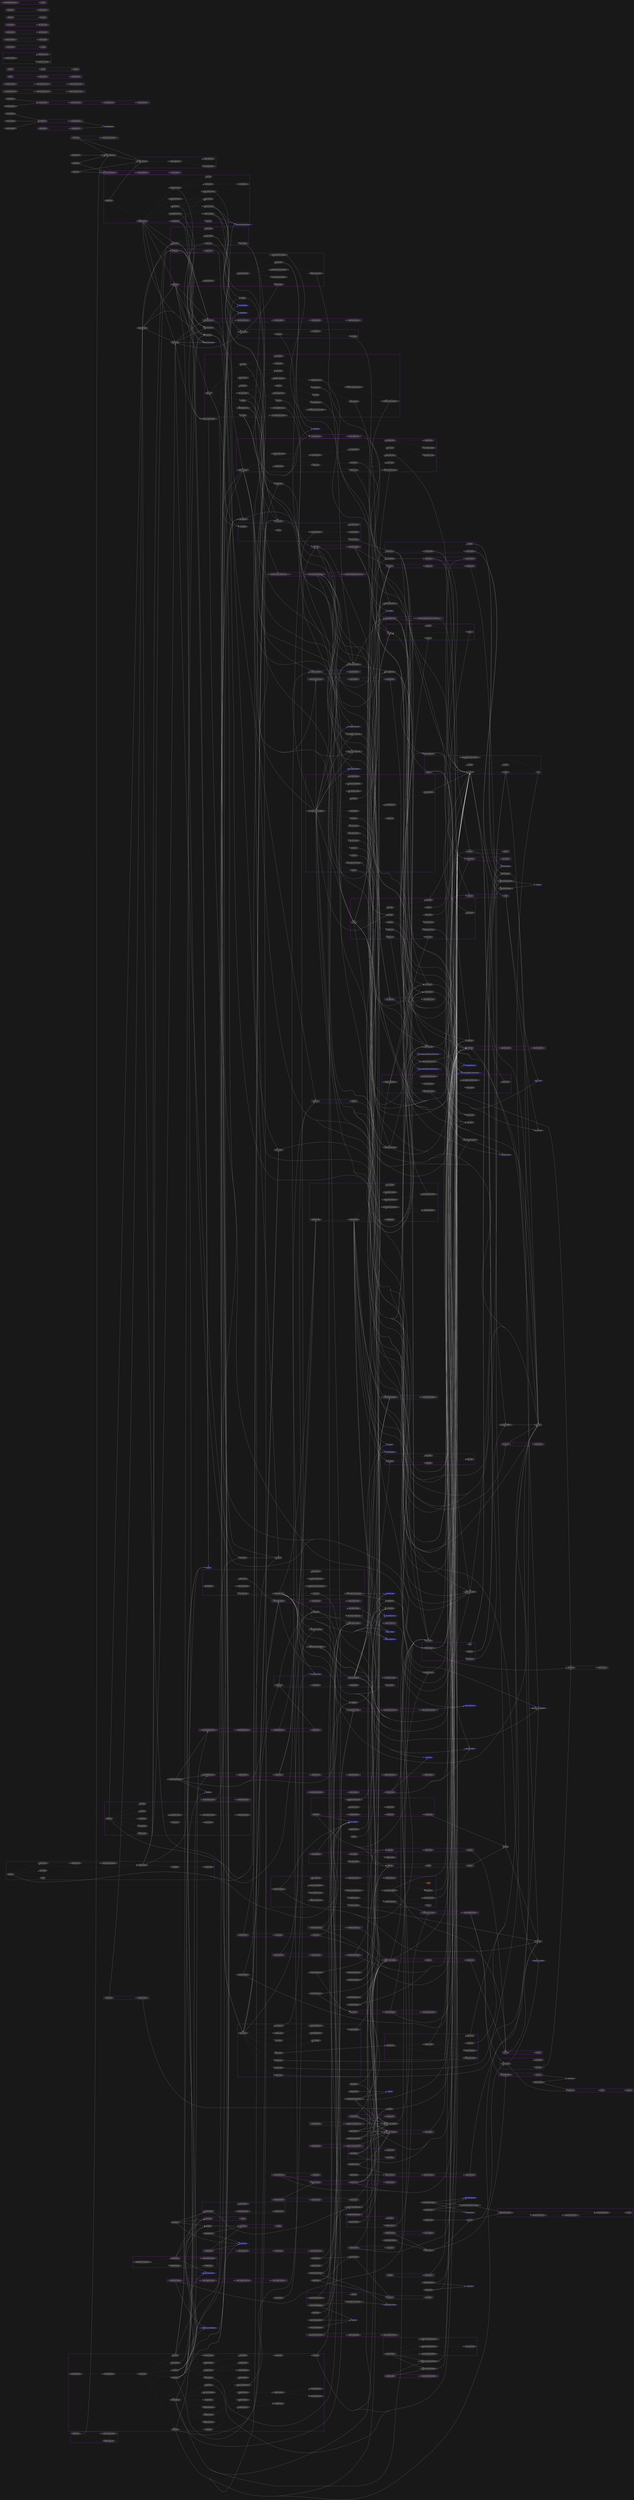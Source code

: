digraph Grammar {

rankdir=LR
concentrate=true
pencolor=darkorchid4
penwidth=3
ranksep=3
nodesep=1
compound=true

bgcolor="#181818"

node [
  fontcolor = "#e6e6e6"
  style = filled
  color = "#e6e6e6"
  fillcolor = "#333333"
]

edge [
  color = "#e6e6e6"
  fontcolor = "#e6e6e6"
]

opt_utility_option_list -> utility_option_list
CallStmt -> func_application
CreateRoleStmt -> OptRoleList
AlterOptRoleList -> AlterOptRoleElem
CreateOptRoleElem -> AlterOptRoleElem
CreateUserStmt -> OptRoleList
AlterRoleSetStmt -> SetResetClause
CreateGroupStmt -> OptRoleList
AlterGroupStmt -> add_drop
VariableSetStmt -> set_rest
set_rest -> transaction_mode_list
set_rest -> set_rest_more
set_rest_more -> generic_set
set_rest_more -> document_or_content
zone_value -> opt_interval
reset_rest -> generic_reset
SetResetClause -> set_rest
SetResetClause -> VariableResetStmt
FunctionSetResetClause -> set_rest_more
FunctionSetResetClause -> VariableResetStmt
CheckPointStmt -> opt_utility_option_list
partition_cmd -> PartitionBoundSpec
alter_table_cmd -> columnDef
alter_table_cmd -> alter_column_default
alter_table_cmd -> a_expr
alter_table_cmd -> set_statistics_value
alter_table_cmd -> reloptions
alter_table_cmd -> column_storage
alter_table_cmd -> column_compression
alter_table_cmd -> generated_when
alter_table_cmd -> OptParenthesizedSeqOptList
alter_table_cmd -> opt_set_data
alter_table_cmd -> Typename
alter_table_cmd -> opt_collate_clause
alter_table_cmd -> alter_generic_options
alter_table_cmd -> TableConstraint
alter_table_cmd -> ConstraintAttributeSpec
alter_column_default -> a_expr
alter_using -> a_expr
opt_reloptions -> reloptions
reloption_elem -> def_arg
alter_identity_column_option -> SeqOptElem
alter_identity_column_option -> generated_when
PartitionBoundSpec -> expr_list
alter_type_cmd -> TableFuncElement
alter_type_cmd -> opt_set_data
alter_type_cmd -> Typename
alter_type_cmd -> opt_collate_clause
CopyStmt -> where_clause
CopyStmt -> PreparableStmt
CreateStmt -> OptTemp
CreateStmt -> OptTableElementList
CreateStmt -> OptInherit
CreateStmt -> table_access_method_clause
CreateStmt -> OptWith
CreateStmt -> OnCommitOption
CreateStmt -> OptTableSpace
CreateStmt -> OptTypedTableElementList
CreateStmt -> PartitionBoundSpec
TableElement -> columnDef
TableElement -> TableConstraint
TypedTableElement -> TableConstraint
columnDef -> Typename
columnDef -> create_generic_options
columnDef -> ColQualList
columnOptions -> ColQualList
opt_column_compression -> column_compression
opt_column_storage -> column_storage
ColConstraintElem -> opt_unique_null_treatment
ColConstraintElem -> opt_definition
ColConstraintElem -> OptConsTableSpace
ColConstraintElem -> a_expr
ColConstraintElem -> b_expr
ColConstraintElem -> generated_when
ColConstraintElem -> OptParenthesizedSeqOptList
ColConstraintElem -> key_match
ColConstraintElem -> key_actions
ConstraintElem -> a_expr
ConstraintElem -> ConstraintAttributeSpec
ConstraintElem -> opt_unique_null_treatment
ConstraintElem -> opt_definition
ConstraintElem -> OptConsTableSpace
ConstraintElem -> access_method_clause
ConstraintElem -> OptWhereClause
ConstraintElem -> key_match
ConstraintElem -> key_actions
DomainConstraintElem -> a_expr
DomainConstraintElem -> ConstraintAttributeSpec
ExclusionConstraintElem -> index_elem
OptWhereClause -> a_expr
part_elem -> opt_collate
part_elem -> func_expr_windowless
part_elem -> a_expr
OptWith -> reloptions
CreateStatsStmt -> from_list
stats_param -> func_expr_windowless
stats_param -> a_expr
AlterStatsStmt -> set_statistics_value
CreateAsStmt -> OptTemp
CreateAsStmt -> SelectStmt
create_as_target -> table_access_method_clause
create_as_target -> OptWith
create_as_target -> OnCommitOption
create_as_target -> OptTableSpace
CreateMatViewStmt -> SelectStmt
create_mv_target -> table_access_method_clause
create_mv_target -> opt_reloptions
create_mv_target -> OptTableSpace
CreateSeqStmt -> OptTemp
AlterSeqStmt -> SeqOptList
OptSeqOptList -> SeqOptList
OptParenthesizedSeqOptList -> SeqOptList
SeqOptList -> SeqOptElem
SeqOptElem -> SimpleTypename
CreatePLangStmt -> opt_or_replace
CreateTableSpaceStmt -> opt_reloptions
AlterExtensionContentsStmt -> add_drop
AlterExtensionContentsStmt -> aggregate_with_argtypes
AlterExtensionContentsStmt -> Typename
AlterExtensionContentsStmt -> function_with_argtypes
AlterExtensionContentsStmt -> operator_with_argtypes
CreateFdwStmt -> opt_fdw_options
CreateFdwStmt -> create_generic_options
opt_fdw_options -> fdw_options
AlterFdwStmt -> opt_fdw_options
AlterFdwStmt -> alter_generic_options
AlterFdwStmt -> fdw_options
generic_option_list -> generic_option_elem
alter_generic_option_elem -> generic_option_elem
CreateForeignServerStmt -> create_generic_options
opt_foreign_server_version -> foreign_server_version
AlterForeignServerStmt -> foreign_server_version
AlterForeignServerStmt -> alter_generic_options
CreateForeignTableStmt -> OptTableElementList
CreateForeignTableStmt -> OptInherit
CreateForeignTableStmt -> create_generic_options
CreateForeignTableStmt -> OptTypedTableElementList
CreateForeignTableStmt -> PartitionBoundSpec
ImportForeignSchemaStmt -> create_generic_options
CreateUserMappingStmt -> auth_ident
CreateUserMappingStmt -> create_generic_options
DropUserMappingStmt -> auth_ident
AlterUserMappingStmt -> auth_ident
AlterUserMappingStmt -> alter_generic_options
CreatePolicyStmt -> RowSecurityOptionalExpr
CreatePolicyStmt -> RowSecurityOptionalWithCheck
AlterPolicyStmt -> RowSecurityOptionalExpr
AlterPolicyStmt -> RowSecurityOptionalWithCheck
RowSecurityOptionalExpr -> a_expr
RowSecurityOptionalWithCheck -> a_expr
CreateTrigStmt -> opt_or_replace
CreateTrigStmt -> FUNCTION_or_PROCEDURE
CreateTrigStmt -> func_name
CreateTrigStmt -> ConstraintAttributeSpec
TriggerWhen -> a_expr
CreateEventTrigStmt -> FUNCTION_or_PROCEDURE
CreateEventTrigStmt -> func_name
CreateAssertionStmt -> a_expr
CreateAssertionStmt -> ConstraintAttributeSpec
DefineStmt -> opt_or_replace
DefineStmt -> func_name
DefineStmt -> aggr_args
DefineStmt -> definition
def_elem -> def_arg
def_arg -> func_type
old_aggr_elem -> def_arg
CreateOpClassStmt -> Typename
CreateOpClassStmt -> opclass_item_list
opclass_item -> operator_with_argtypes
opclass_item -> function_with_argtypes
opclass_item -> type_list
opclass_item -> Typename
AlterOpFamilyStmt -> opclass_item_list
opclass_drop -> type_list
type_name_list -> Typename
CommentStmt -> Typename
CommentStmt -> aggregate_with_argtypes
CommentStmt -> function_with_argtypes
CommentStmt -> operator_with_argtypes
SecLabelStmt -> Typename
SecLabelStmt -> aggregate_with_argtypes
SecLabelStmt -> function_with_argtypes
GrantStmt -> privileges
GrantStmt -> privilege_target
GrantStmt -> grantee_list
GrantStmt -> opt_grant_grant_option
GrantStmt -> opt_granted_by
RevokeStmt -> privileges
RevokeStmt -> privilege_target
RevokeStmt -> grantee_list
RevokeStmt -> opt_granted_by
privileges -> privilege_list
privilege_target -> function_with_argtypes_list
GrantRoleStmt -> privilege_list
GrantRoleStmt -> opt_granted_by
RevokeRoleStmt -> privilege_list
RevokeRoleStmt -> opt_granted_by
DefACLAction -> privileges
DefACLAction -> grantee_list
DefACLAction -> opt_grant_grant_option
IndexStmt -> access_method_clause
IndexStmt -> index_params
IndexStmt -> opt_unique_null_treatment
IndexStmt -> opt_reloptions
IndexStmt -> OptTableSpace
IndexStmt -> where_clause
index_params -> index_elem
index_elem_options -> opt_collate
index_elem_options -> opt_asc_desc
index_elem_options -> opt_nulls_order
index_elem_options -> reloptions
index_elem -> func_expr_windowless
index_elem -> a_expr
index_including_params -> index_elem
CreateFunctionStmt -> opt_or_replace
CreateFunctionStmt -> func_name
CreateFunctionStmt -> func_type
func_args_list -> func_arg
function_with_argtypes_list -> function_with_argtypes
function_with_argtypes -> func_name
function_with_argtypes -> indirection
func_arg -> func_type
func_type -> Typename
func_arg_with_default -> func_arg
func_arg_with_default -> a_expr
aggr_arg -> func_arg
aggregate_with_argtypes -> func_name
aggregate_with_argtypes -> aggr_args
aggregate_with_argtypes_list -> aggregate_with_argtypes
createfunc_opt_item -> common_func_opt_item
ReturnStmt -> a_expr
transform_type_list -> Typename
opt_definition -> definition
table_func_column -> func_type
AlterFunctionStmt -> function_with_argtypes
alterfunc_opt_list -> common_func_opt_item
RemoveFuncStmt -> function_with_argtypes_list
oper_argtypes -> Typename
operator_with_argtypes_list -> operator_with_argtypes
CreateCastStmt -> Typename
CreateCastStmt -> function_with_argtypes
DropCastStmt -> opt_if_exists
DropCastStmt -> Typename
CreateTransformStmt -> opt_or_replace
CreateTransformStmt -> Typename
transform_element_list -> function_with_argtypes
DropTransformStmt -> opt_if_exists
DropTransformStmt -> Typename
ReindexStmt -> opt_utility_option_list
AlterTblSpcStmt -> reloptions
RenameStmt -> aggregate_with_argtypes
RenameStmt -> function_with_argtypes
AlterObjectDependsStmt -> function_with_argtypes
AlterObjectSchemaStmt -> aggregate_with_argtypes
AlterObjectSchemaStmt -> function_with_argtypes
AlterObjectSchemaStmt -> operator_with_argtypes
AlterOperatorStmt -> operator_with_argtypes
AlterOperatorStmt -> operator_def_list
operator_def_arg -> func_type
AlterTypeStmt -> operator_def_list
AlterOwnerStmt -> aggregate_with_argtypes
AlterOwnerStmt -> function_with_argtypes
AlterOwnerStmt -> operator_with_argtypes
CreatePublicationStmt -> opt_definition
CreatePublicationStmt -> pub_obj_list
PublicationObjSpec -> OptWhereClause
PublicationObjSpec -> indirection
AlterPublicationStmt -> definition
AlterPublicationStmt -> pub_obj_list
CreateSubscriptionStmt -> opt_definition
AlterSubscriptionStmt -> definition
AlterSubscriptionStmt -> opt_definition
RuleStmt -> opt_or_replace
RuleStmt -> where_clause
RuleActionStmt -> SelectStmt
RuleActionStmt -> InsertStmt
RuleActionStmt -> UpdateStmt
RuleActionStmt -> DeleteStmt
TransactionStmt -> opt_transaction
TransactionStmt -> opt_transaction_chain
TransactionStmt -> transaction_mode_list_or_empty
TransactionStmtLegacy -> opt_transaction
TransactionStmtLegacy -> transaction_mode_list_or_empty
TransactionStmtLegacy -> opt_transaction_chain
transaction_mode_list_or_empty -> transaction_mode_list
ViewStmt -> OptTemp
ViewStmt -> opt_reloptions
ViewStmt -> SelectStmt
CreatedbStmt -> createdb_opt_list
AlterDatabaseStmt -> createdb_opt_list
AlterDatabaseSetStmt -> SetResetClause
AlterSystemStmt -> generic_set
AlterSystemStmt -> generic_reset
CreateDomainStmt -> Typename
CreateDomainStmt -> ColQualList
AlterDomainStmt -> alter_column_default
AlterTSDictionaryStmt -> definition
ClusterStmt -> utility_option_list
ClusterStmt -> opt_utility_option_list
VacuumStmt -> opt_vacuum_relation_list
VacuumStmt -> utility_option_list
AnalyzeStmt -> opt_utility_option_list
AnalyzeStmt -> opt_vacuum_relation_list
ExplainStmt -> utility_option_list
ExplainableStmt -> SelectStmt
ExplainableStmt -> InsertStmt
ExplainableStmt -> UpdateStmt
ExplainableStmt -> DeleteStmt
ExplainableStmt -> MergeStmt
PrepareStmt -> PreparableStmt
prep_type_clause -> type_list
PreparableStmt -> SelectStmt
PreparableStmt -> InsertStmt
PreparableStmt -> UpdateStmt
PreparableStmt -> DeleteStmt
PreparableStmt -> MergeStmt
ExecuteStmt -> OptTemp
execute_param_clause -> expr_list
InsertStmt -> opt_with_clause
InsertStmt -> returning_clause
insert_rest -> SelectStmt
insert_rest -> override_kind
insert_rest -> insert_column_list
insert_column_item -> opt_indirection
opt_on_conflict -> set_clause_list
opt_on_conflict -> where_clause
opt_conf_expr -> index_params
opt_conf_expr -> where_clause
returning_clause -> target_list
DeleteStmt -> opt_with_clause
DeleteStmt -> relation_expr_opt_alias
DeleteStmt -> where_or_current_clause
DeleteStmt -> returning_clause
using_clause -> from_list
UpdateStmt -> opt_with_clause
UpdateStmt -> relation_expr_opt_alias
UpdateStmt -> set_clause_list
UpdateStmt -> from_clause
UpdateStmt -> where_or_current_clause
UpdateStmt -> returning_clause
set_clause -> a_expr
set_target -> opt_indirection
MergeStmt -> opt_with_clause
MergeStmt -> relation_expr_opt_alias
MergeStmt -> table_ref
MergeStmt -> a_expr
MergeStmt -> returning_clause
opt_merge_when_condition -> a_expr
merge_update -> set_clause_list
merge_insert -> override_kind
merge_insert -> insert_column_list
merge_values_clause -> expr_list
DeclareCursorStmt -> SelectStmt
SelectStmt -> select_no_parens
SelectStmt -> select_with_parens
select_with_parens -> select_no_parens
select_no_parens -> simple_select
select_no_parens -> select_clause
select_no_parens -> sort_clause
select_no_parens -> opt_sort_clause
select_no_parens -> with_clause
select_clause -> simple_select
select_clause -> select_with_parens
simple_select -> from_clause
simple_select -> where_clause
simple_select -> target_list
simple_select -> select_clause
common_table_expr -> PreparableStmt
opt_cycle_clause -> AexprConst
opt_with_clause -> with_clause
distinct_clause -> expr_list
opt_sort_clause -> sort_clause
sort_clause -> sortby_list
sortby -> a_expr
sortby -> opt_nulls_order
sortby -> opt_asc_desc
limit_clause -> a_expr
offset_clause -> a_expr
select_limit_value -> a_expr
select_fetch_first_value -> c_expr
group_clause -> group_by_list
group_by_item -> a_expr
rollup_clause -> expr_list
cube_clause -> expr_list
having_clause -> a_expr
values_clause -> expr_list
from_clause -> from_list
from_list -> table_ref
table_ref -> select_with_parens
func_alias_clause -> TableFuncElementList
join_qual -> a_expr
tablesample_clause -> func_name
tablesample_clause -> expr_list
opt_repeatable_clause -> a_expr
func_table -> func_expr_windowless
rowsfrom_item -> func_expr_windowless
opt_col_def_list -> TableFuncElementList
where_clause -> a_expr
where_or_current_clause -> a_expr
OptTableFuncElementList -> TableFuncElementList
TableFuncElementList -> TableFuncElement
TableFuncElement -> Typename
TableFuncElement -> opt_collate_clause
xmltable -> c_expr
xmltable -> xmlexists_argument
xmltable_column_el -> Typename
xmltable_column_option_el -> b_expr
xml_namespace_el -> b_expr
json_table -> json_value_expr
json_table -> a_expr
json_table -> json_passing_clause_opt
json_table -> json_table_column_definition_list
json_table -> json_on_error_clause_opt
json_table_column_definition -> Typename
json_table_column_definition -> json_wrapper_behavior
json_table_column_definition -> json_quotes_clause_opt
json_table_column_definition -> json_behavior_clause_opt
json_table_column_definition -> json_format_clause
json_table_column_definition -> json_on_error_clause_opt
Typename -> SimpleTypename
SimpleTypename -> Numeric
SimpleTypename -> ConstDatetime
SimpleTypename -> opt_interval
ConstTypename -> Numeric
ConstTypename -> ConstDatetime
GenericType -> opt_type_modifiers
opt_type_modifiers -> expr_list
Numeric -> opt_type_modifiers
Bit -> BitWithLength
Bit -> BitWithoutLength
ConstBit -> BitWithLength
ConstBit -> BitWithoutLength
BitWithLength -> expr_list
Character -> CharacterWithLength
Character -> CharacterWithoutLength
ConstCharacter -> CharacterWithLength
ConstCharacter -> CharacterWithoutLength
CharacterWithLength -> character
CharacterWithoutLength -> character
a_expr_1 -> Typename
a_expr_1 -> b_expr
a_expr_1 -> select_with_parens
a_expr_1 -> expr_list
a_expr_1 -> unicode_normal_form
a_expr_1 -> json_key_uniqueness_constraint_opt
a_expr_2 -> c_expr
a_expr_2 -> opt_unique_null_treatment
a_expr_2 -> select_with_parens
b_expr_1 -> Typename
b_expr_2 -> c_expr
c_expr -> AexprConst
c_expr -> opt_indirection
c_expr -> a_expr
c_expr -> select_with_parens
c_expr -> indirection
c_expr -> array_expr
c_expr -> expr_list
func_application -> func_name
func_application -> func_arg_list
func_application -> opt_sort_clause
func_application -> func_arg_expr
func_expr -> func_application
func_expr -> json_aggregate_func
func_expr -> func_expr_common_subexpr
func_expr_windowless -> func_application
func_expr_windowless -> func_expr_common_subexpr
func_expr_windowless -> json_aggregate_func
func_expr_common_subexpr -> a_expr
func_expr_common_subexpr -> Typename
func_expr_common_subexpr -> unicode_normal_form
func_expr_common_subexpr -> expr_list
func_expr_common_subexpr -> c_expr
func_expr_common_subexpr -> xmlexists_argument
func_expr_common_subexpr -> document_or_content
func_expr_common_subexpr -> SimpleTypename
func_expr_common_subexpr -> func_arg_list
func_expr_common_subexpr -> json_object_constructor_null_clause_opt
func_expr_common_subexpr -> json_key_uniqueness_constraint_opt
func_expr_common_subexpr -> json_returning_clause_opt
func_expr_common_subexpr -> json_array_constructor_null_clause_opt
func_expr_common_subexpr -> select_no_parens
func_expr_common_subexpr -> json_format_clause_opt
func_expr_common_subexpr -> json_value_expr
func_expr_common_subexpr -> json_passing_clause_opt
func_expr_common_subexpr -> json_wrapper_behavior
func_expr_common_subexpr -> json_quotes_clause_opt
func_expr_common_subexpr -> json_behavior_clause_opt
func_expr_common_subexpr -> json_on_error_clause_opt
xml_root_version -> a_expr
xml_attribute_el -> a_expr
xmlexists_argument -> c_expr
within_group_clause -> sort_clause
filter_clause -> a_expr
window_definition -> window_specification
over_clause -> window_specification
window_specification -> opt_sort_clause
opt_partition_clause -> expr_list
frame_bound -> a_expr
row -> expr_list
explicit_row -> expr_list
implicit_row -> expr_list
implicit_row -> a_expr
expr_list -> a_expr
func_arg_list -> func_arg_expr
func_arg_expr -> a_expr
func_arg_list_opt -> func_arg_list
type_list -> Typename
array_expr -> expr_list
extract_list -> a_expr
overlay_list -> a_expr
position_list -> b_expr
substr_list -> a_expr
trim_list -> a_expr
trim_list -> expr_list
when_clause -> a_expr
case_default -> a_expr
case_arg -> a_expr
columnref -> indirection
indirection_el -> a_expr
opt_slice_bound -> a_expr
indirection -> indirection_el
opt_indirection -> indirection_el
json_argument -> json_value_expr
json_behavior -> a_expr
json_behavior_clause_opt -> json_behavior
json_on_error_clause_opt -> json_behavior
json_value_expr -> a_expr
json_value_expr -> json_format_clause_opt
json_format_clause_opt -> json_format_clause
json_returning_clause_opt -> Typename
json_returning_clause_opt -> json_format_clause_opt
json_name_and_value_list -> json_name_and_value
json_name_and_value -> c_expr
json_name_and_value -> json_value_expr
json_name_and_value -> a_expr
json_value_expr_list -> json_value_expr
json_aggregate_func -> json_name_and_value
json_aggregate_func -> json_object_constructor_null_clause_opt
json_aggregate_func -> json_key_uniqueness_constraint_opt
json_aggregate_func -> json_returning_clause_opt
json_aggregate_func -> json_value_expr
json_aggregate_func -> json_array_constructor_null_clause_opt
json_array_aggregate_order_by_clause_opt -> sortby_list
opt_target_list -> target_list
target_el -> a_expr
func_name -> indirection
AexprConst -> func_name
AexprConst -> func_arg_list
AexprConst -> opt_sort_clause
AexprConst -> opt_interval

// subgraphs
edge [style=dotted]

subgraph cluster_utility_option_list {
  utility_option_list -> utility_option_elem
  utility_option_elem -> utility_option_name
  utility_option_elem -> utility_option_arg
}

subgraph cluster_AlterRoleStmt {
  AlterRoleStmt -> AlterOptRoleList
}

subgraph cluster_OptRoleList {
  OptRoleList -> CreateOptRoleElem
}

subgraph cluster_CreateSchemaStmt {
  CreateSchemaStmt -> OptSchemaEltList
  OptSchemaEltList -> schema_stmt
  schema_stmt -> CreateStmt
  schema_stmt -> IndexStmt
  schema_stmt -> CreateSeqStmt
  schema_stmt -> CreateTrigStmt
  schema_stmt -> GrantStmt
  schema_stmt -> ViewStmt
  CreateStmt -> OptPartitionSpec
  OptPartitionSpec -> PartitionSpec
  PartitionSpec -> part_params
  part_params -> part_elem
  CreateSeqStmt -> OptSeqOptList
  CreateTrigStmt -> TriggerActionTime
  CreateTrigStmt -> TriggerEvents
  CreateTrigStmt -> TriggerReferencing
  CreateTrigStmt -> TriggerForSpec
  CreateTrigStmt -> TriggerWhen
  CreateTrigStmt -> TriggerFuncArgs
  CreateTrigStmt -> OptConstrFromTable
  TriggerEvents -> TriggerOneEvent
  TriggerReferencing -> TriggerTransitions
  TriggerTransitions -> TriggerTransition
  TriggerTransition -> TransitionOldOrNew
  TriggerTransition -> TransitionRowOrTable
  TriggerForSpec -> TriggerForOptEach
  TriggerForSpec -> TriggerForType
  TriggerFuncArgs -> TriggerFuncArgs_1
  TriggerFuncArgs -> TriggerFuncArgs_2
  TriggerFuncArgs_1 -> TriggerFuncArg
  TriggerFuncArgs_2 -> TriggerFuncArg
  IndexStmt -> opt_include
  opt_include -> index_including_params
  ViewStmt -> opt_check_option
}

subgraph cluster_generic_set {
  generic_set -> var_list
  var_list -> var_value
}

subgraph cluster_set_rest_more {
  set_rest_more -> zone_value
  set_rest_more -> opt_encoding
}

subgraph cluster_VariableResetStmt {
  VariableResetStmt -> reset_rest
}

subgraph cluster_common_func_opt_item {
  common_func_opt_item -> FunctionSetResetClause
}

subgraph cluster_AlterTableStmt {
  AlterTableStmt -> alter_table_cmds
  AlterTableStmt -> partition_cmd
  AlterTableStmt -> index_partition_cmd
  alter_table_cmds -> alter_table_cmd
  alter_table_cmd -> alter_using
  alter_table_cmd -> alter_identity_column_option_list
  alter_table_cmd -> set_access_method_name
  alter_table_cmd -> replica_identity
  alter_identity_column_option_list -> alter_identity_column_option
}

subgraph cluster_reloptions {
  reloptions -> reloption_list
  reloption_list -> reloption_elem
}

subgraph cluster_PartitionBoundSpec {
  PartitionBoundSpec -> hash_partbound
  hash_partbound -> hash_partbound_elem
}

subgraph cluster_AlterCompositeTypeStmt {
  AlterCompositeTypeStmt -> alter_type_cmds
  alter_type_cmds -> alter_type_cmd
}

subgraph cluster_CopyStmt {
  CopyStmt -> opt_binary
  CopyStmt -> copy_from
  CopyStmt -> copy_file_name
  CopyStmt -> copy_delimiter
  CopyStmt -> copy_options
  copy_options -> copy_opt_list
  copy_options -> copy_generic_opt_list
  copy_opt_list -> copy_opt_item
  copy_generic_opt_list -> copy_generic_opt_elem
  copy_generic_opt_elem -> copy_generic_opt_arg
}

subgraph cluster_OptTableElementList {
  OptTableElementList -> TableElementList
  TableElementList -> TableElement
  TableElement -> TableLikeClause
  TableLikeClause -> TableLikeOptionList
  TableLikeOptionList -> TableLikeOptionList_1
  TableLikeOptionList_1 -> TableLikeOption
}

subgraph cluster_OptTypedTableElementList {
  OptTypedTableElementList -> TypedTableElementList
  TypedTableElementList -> TypedTableElement
  TypedTableElement -> columnOptions
}

subgraph cluster_columnDef {
  columnDef -> opt_column_compression
  columnDef -> opt_column_storage
}

subgraph cluster_ColQualList {
  ColQualList -> ColConstraint
  ColConstraint -> ColConstraintElem
  ColConstraint -> ConstraintAttr
  ColConstraintElem -> opt_no_inherit
  ColConstraintElem -> opt_virtual_or_stored
}

subgraph cluster_TableConstraint {
  TableConstraint -> ConstraintElem
  ConstraintElem -> opt_column_and_period_list
  ConstraintElem -> ExclusionConstraintList
  ConstraintElem -> opt_without_overlaps
  ConstraintElem -> opt_c_include
  ConstraintElem -> ExistingIndex
  ConstraintElem -> optionalPeriodName
  opt_column_and_period_list -> optionalPeriodName
  ExclusionConstraintList -> ExclusionConstraintElem
}

subgraph cluster_AlterDomainStmt {
  DomainConstraint -> DomainConstraintElem
  AlterDomainStmt -> DomainConstraint
}

subgraph cluster_key_actions {
  key_actions -> key_update
  key_actions -> key_delete
  key_update -> key_action
  key_delete -> key_action
}

subgraph cluster_CreateStatsStmt {
  CreateStatsStmt -> stats_params
  stats_params -> stats_param
}

subgraph cluster_ExplainStmt {
  CreateAsStmt -> create_as_target
  CreateAsStmt -> opt_with_data
  CreateMatViewStmt -> OptNoLog
  CreateMatViewStmt -> create_mv_target
  CreateMatViewStmt -> opt_with_data
  RefreshMatViewStmt -> opt_with_data
  ExplainStmt -> ExplainableStmt
  ExplainableStmt -> DeclareCursorStmt
  ExplainableStmt -> CreateAsStmt
  ExplainableStmt -> CreateMatViewStmt
  ExplainableStmt -> RefreshMatViewStmt
  ExplainableStmt -> ExecuteStmt
  ExecuteStmt -> execute_param_clause
  ExecuteStmt -> create_as_target
  ExecuteStmt -> opt_with_data
  DeclareCursorStmt -> cursor_options
  DeclareCursorStmt -> opt_hold
  cursor_options -> cursor_options_1
}

subgraph cluster_CreatePLangStmt {
  CreatePLangStmt -> opt_inline_handler
  CreatePLangStmt -> opt_validator
  opt_validator -> validator_clause
}

subgraph cluster_CreateExtensionStmt {
  CreateExtensionStmt -> create_extension_opt_list
  create_extension_opt_list -> create_extension_opt_item
}

subgraph cluster_AlterExtensionStmt {
  AlterExtensionStmt -> alter_extension_opt_list
  alter_extension_opt_list -> alter_extension_opt_item
}

subgraph cluster_create_generic_options {
  create_generic_options -> generic_option_list
}

subgraph cluster_alter_generic_options {
  alter_generic_options -> alter_generic_option_list
  alter_generic_option_list -> alter_generic_option_elem
}

subgraph cluster_CreateForeignServerStmt {
  CreateForeignServerStmt -> opt_foreign_server_version
  CreateForeignServerStmt -> opt_type
}

subgraph cluster_ImportForeignSchemaStmt {
  ImportForeignSchemaStmt -> import_qualification
  import_qualification -> import_qualification_type
}

subgraph cluster_CreatePolicyStmt {
  CreatePolicyStmt -> RowSecurityDefaultForCmd
  CreatePolicyStmt -> RowSecurityDefaultPermissive
  CreatePolicyStmt -> RowSecurityDefaultToRole
  RowSecurityDefaultForCmd -> row_security_cmd
}

subgraph cluster_CreateEventTrigStmt {
  CreateEventTrigStmt -> event_trigger_when_list
  event_trigger_when_list -> event_trigger_when_item
  event_trigger_when_item -> event_trigger_value_list
}

subgraph cluster_definition {
  definition -> def_list
  def_list -> def_elem
}

subgraph cluster_DefineStmt {
  DefineStmt -> old_aggr_definition
  DefineStmt -> opt_enum_val_list
  DefineStmt -> OptTableFuncElementList
  old_aggr_definition -> old_aggr_list
  old_aggr_list -> old_aggr_elem
  opt_enum_val_list -> enum_val_list
}

subgraph cluster_opclass_item_list {
  opclass_item_list -> opclass_item
  opclass_item -> opclass_purpose
}

subgraph cluster_AlterOpFamilyStmt {
  AlterOpFamilyStmt -> opclass_drop_list
  opclass_drop_list -> opclass_drop
}

subgraph cluster_DropStmt {
  DropStmt -> type_name_list
}

subgraph cluster_privilege_target {
  parameter_name_list -> parameter_name
  privilege_target -> NumericOnly_list
  privilege_target -> parameter_name_list
}

subgraph cluster_GrantRoleStmt {
  GrantRoleStmt -> grant_role_opt_list
  grant_role_opt_list -> grant_role_opt
  grant_role_opt -> grant_role_opt_value
}

subgraph cluster_AlterDefaultPrivilegesStmt {
  AlterDefaultPrivilegesStmt -> DefACLOptionList
  AlterDefaultPrivilegesStmt -> DefACLAction
  DefACLOptionList -> DefACLOption
  DefACLAction -> defacl_privilege_target
}

subgraph cluster_index_elem {
  index_elem -> index_elem_options
}

subgraph cluster_function_with_argtypes {
  func_args -> func_args_list
  function_with_argtypes -> func_args
}

subgraph cluster_CreateFunctionStmt {
  CreateFunctionStmt -> func_args_with_defaults
  CreateFunctionStmt -> opt_createfunc_opt_list
  CreateFunctionStmt -> opt_routine_body
  CreateFunctionStmt -> table_func_column_list
  func_args_with_defaults -> func_args_with_defaults_list
  func_args_with_defaults_list -> func_arg_with_default
  opt_createfunc_opt_list -> createfunc_opt_list
  createfunc_opt_list -> createfunc_opt_item
  createfunc_opt_item -> func_as
  createfunc_opt_item -> transform_type_list
  opt_routine_body -> ReturnStmt
  opt_routine_body -> routine_body_stmt_list
  routine_body_stmt_list -> routine_body_stmt
  routine_body_stmt -> {stmt [color=red penwidth=3]}
  routine_body_stmt -> ReturnStmt
  table_func_column_list -> table_func_column
}

subgraph cluster_aggr_args {
  aggr_args -> aggr_args_list
  aggr_args_list -> aggr_arg
}

subgraph cluster_RemoveAggrStmt {
  RemoveAggrStmt -> aggregate_with_argtypes_list
}

subgraph cluster_AlterFunctionStmt {
  AlterFunctionStmt -> alterfunc_opt_list
  AlterFunctionStmt -> opt_restrict
}

subgraph cluster_operator_with_argtypes {
  operator_with_argtypes -> oper_argtypes
}

subgraph cluster_RemoveOperStmt {
  RemoveOperStmt -> operator_with_argtypes_list
}

subgraph cluster_DoStmt {
  DoStmt -> dostmt_opt_list
  dostmt_opt_list -> dostmt_opt_item
}

subgraph cluster_CreateTransformStmt {
  CreateTransformStmt -> transform_element_list
}

subgraph cluster_operator_def_list {
  operator_def_list -> operator_def_elem
  operator_def_elem -> operator_def_arg
}

subgraph cluster_pub_obj_list {
  PublicationObjSpec -> extended_relation_expr
  pub_obj_list -> PublicationObjSpec
}

subgraph cluster_RuleStmt {
  RuleStmt -> event
  RuleStmt -> opt_instead
  RuleStmt -> RuleActionList
  RuleActionList -> RuleActionStmt
  RuleActionList -> RuleActionMulti
  RuleActionMulti -> RuleActionStmtOrEmpty
  RuleActionStmt -> NotifyStmt
  RuleActionStmtOrEmpty -> RuleActionStmt
  NotifyStmt -> notify_payload
}

subgraph cluster_transaction_mode_list {
  transaction_mode_item -> iso_level
  transaction_mode_list -> transaction_mode_item
  transaction_mode_list -> transaction_mode_list_2
  transaction_mode_list_1 -> transaction_mode_item
  transaction_mode_list_2 -> transaction_mode_list_1
}

subgraph cluster_createdb_opt_list {
  createdb_opt_list -> createdb_opt_items
  createdb_opt_items -> createdb_opt_item
  createdb_opt_item -> createdb_opt_name
}

subgraph cluster_opt_vacuum_relation_list {
  vacuum_relation_list -> vacuum_relation
  opt_vacuum_relation_list -> vacuum_relation_list
}

subgraph cluster_PrepareStmt {
  PrepareStmt -> prep_type_clause
}

subgraph cluster_InsertStmt {
  InsertStmt -> insert_rest
  InsertStmt -> opt_on_conflict
  InsertStmt -> insert_target
  opt_on_conflict -> opt_conf_expr
}

subgraph cluster_insert_column_list {
  insert_column_list -> insert_column_item
}

subgraph cluster_returning_clause {
  returning_clause -> returning_with_clause
  returning_with_clause -> returning_options
  returning_options -> returning_option
  returning_option -> returning_option_kind
}

subgraph cluster_DeleteStmt {
  DeleteStmt -> using_clause
}

subgraph cluster_LockStmt {
  LockStmt -> opt_lock
  opt_lock -> lock_type
}

subgraph cluster_set_clause_list {
  set_clause_list -> set_clause
  set_clause -> set_target
  set_clause -> set_target_list
  set_target_list -> set_target
}

subgraph cluster_MergeStmt {
  MergeStmt -> merge_when_list
  merge_when_list -> merge_when_clause
  merge_when_clause -> merge_when_tgt_matched
  merge_when_clause -> opt_merge_when_condition
  merge_when_clause -> merge_update
  merge_when_clause -> merge_when_tgt_not_matched
  merge_when_clause -> merge_insert
  merge_insert -> merge_values_clause
}

subgraph cluster_with_clause {
  with_clause -> cte_list
  cte_list -> common_table_expr
  common_table_expr -> opt_materialized
  common_table_expr -> opt_search_clause
  common_table_expr -> opt_cycle_clause
}

subgraph cluster_simple_select {
  simple_select -> into_clause
  simple_select -> distinct_clause
  simple_select -> group_clause
  simple_select -> having_clause
  simple_select -> values_clause
  simple_select -> window_clause
  simple_select -> opt_target_list
  simple_select -> set_quantifier
  into_clause -> OptTempTableName
  group_clause -> set_quantifier
  window_clause -> window_definition_list
  window_definition_list -> window_definition
}

subgraph cluster_sortby_list {
  sortby_list -> sortby
}

subgraph cluster_select_no_parens {
  select_no_parens -> for_locking_clause
  select_no_parens -> opt_select_limit
  select_no_parens -> select_limit
  select_no_parens -> opt_for_locking_clause
  select_limit -> limit_clause
  select_limit -> offset_clause
  opt_select_limit -> select_limit
  limit_clause -> select_limit_value
  limit_clause -> first_or_next
  limit_clause -> select_fetch_first_value
  limit_clause -> row_or_rows
  offset_clause -> select_fetch_first_value
  offset_clause -> row_or_rows
  for_locking_clause -> for_locking_items
  opt_for_locking_clause -> for_locking_clause
  for_locking_items -> for_locking_item
  for_locking_item -> for_locking_strength
  for_locking_item -> locked_rels_list
  for_locking_item -> opt_nowait_or_skip
}

subgraph cluster_group_by_list {
  group_by_list -> group_by_item
  group_by_item -> empty_grouping_set
  group_by_item -> cube_clause
  group_by_item -> rollup_clause
  group_by_item -> grouping_sets_clause
  grouping_sets_clause -> group_by_list
}

subgraph cluster_table_ref {
  table_ref -> opt_alias_clause
  table_ref -> tablesample_clause
  table_ref -> func_table
  table_ref -> func_alias_clause
  table_ref -> xmltable
  table_ref -> joined_table
  table_ref -> alias_clause
  table_ref -> json_table
  joined_table -> table_ref
  joined_table -> join_type
  joined_table -> join_qual
  opt_alias_clause -> alias_clause
  func_alias_clause -> alias_clause
  join_type -> opt_outer
  join_qual -> opt_alias_clause_for_join_using
  tablesample_clause -> opt_repeatable_clause
  func_table -> opt_ordinality
  func_table -> rowsfrom_list
  rowsfrom_item -> opt_col_def_list
  rowsfrom_list -> rowsfrom_item
  xmltable -> xmltable_column_list
  xmltable -> xml_namespace_list
  xmltable_column_list -> xmltable_column_el
  xmltable_column_el -> xmltable_column_option_list
  xmltable_column_option_list -> xmltable_column_option_el
  xml_namespace_list -> xml_namespace_el
  json_table -> json_table_path_name_opt
}

subgraph cluster_json_table_column_definition_list {
  json_table_column_definition_list -> json_table_column_definition
  json_table_column_definition -> json_table_column_path_clause_opt
  json_table_column_definition -> json_table_column_definition_list
}

subgraph cluster_Typename {
  Typename -> opt_array_bounds
  opt_array_bounds -> opt_array_bounds_1
}

subgraph cluster_AexprConst {
  ConstTypename -> ConstBit
  ConstTypename -> ConstCharacter
  AexprConst -> ConstTypename
}

subgraph cluster_SimpleTypename {
  SimpleTypename -> GenericType
  SimpleTypename -> Bit
  SimpleTypename -> Character
}

subgraph cluster_a_expr {
  a_expr -> a_expr_2
  a_expr -> a_expr_3
  a_expr_1 -> sub_type
  a_expr_1 -> json_predicate_type_constraint
  a_expr_1 -> a_expr
  a_expr_2 -> a_expr
  a_expr_2 -> row
  row -> a_expr
}

subgraph cluster_b_expr {
  b_expr -> b_expr_2
  b_expr -> b_expr_3
  b_expr_1 -> b_expr
  b_expr_2 -> b_expr
  b_expr_3 -> b_expr_1
}

subgraph cluster_c_expr {
  c_expr -> columnref
  c_expr -> case_expr
  c_expr -> func_expr
  c_expr -> explicit_row
  c_expr -> implicit_row
  func_expr -> within_group_clause
  func_expr -> filter_clause
  func_expr -> over_clause
  case_expr -> case_arg
  case_expr -> when_clause_list
  case_expr -> case_default
  when_clause_list -> when_clause
}

subgraph cluster_func_expr_common_subexpr {
  func_expr_common_subexpr -> xml_root_version
  func_expr_common_subexpr -> xml_attributes
  func_expr_common_subexpr -> xml_attribute_list
  func_expr_common_subexpr -> func_arg_list_opt
  func_expr_common_subexpr -> extract_list
  func_expr_common_subexpr -> overlay_list
  func_expr_common_subexpr -> position_list
  func_expr_common_subexpr -> substr_list
  func_expr_common_subexpr -> trim_list
  func_expr_common_subexpr -> json_name_and_value_list
  func_expr_common_subexpr -> json_value_expr_list
  func_expr_common_subexpr -> xml_whitespace_option
  func_expr_common_subexpr -> opt_xml_root_standalone
  func_expr_common_subexpr -> xml_indent_option
  xml_attributes -> xml_attribute_list
  xml_attribute_list -> xml_attribute_el
  extract_list -> extract_arg
}

subgraph cluster_window_specification {
  window_specification -> opt_existing_window_name
  window_specification -> opt_partition_clause
  window_specification -> opt_frame_clause
  opt_frame_clause -> frame_extent
  opt_frame_clause -> opt_window_exclusion_clause
  frame_extent -> frame_bound
}

subgraph cluster_array_expr {
  array_expr -> array_expr_list
  array_expr_list -> array_expr
}

subgraph cluster_indirection_el {
  indirection_el -> opt_slice_bound
}

subgraph cluster_json_passing_clause_opt {
  json_passing_clause_opt -> json_arguments
  json_arguments -> json_argument
}

subgraph cluster_json_aggregate_func {
  json_aggregate_func -> json_array_aggregate_order_by_clause_opt
}

subgraph cluster_target_list {
  target_list -> target_el
}

subgraph cluster_AlterRoleSetStmt {
  AlterRoleSetStmt -> opt_in_database
}

subgraph cluster_ConstraintsSetStmt {
  ConstraintsSetStmt -> constraints_set_list
  ConstraintsSetStmt -> constraints_set_mode
}

subgraph cluster_CreateTableSpaceStmt {
  CreateTableSpaceStmt -> OptTableSpaceOwner
}

subgraph cluster_fdw_options {
  fdw_options -> fdw_option
}

subgraph cluster_AlterPolicyStmt {
  AlterPolicyStmt -> RowSecurityOptionalToRole
}

subgraph cluster_CreateAmStmt {
  CreateAmStmt -> am_type
}

subgraph cluster_ConstraintAttributeSpec {
  ConstraintAttributeSpec -> ConstraintAttributeElem
}

subgraph cluster_AlterEventTrigStmt {
  AlterEventTrigStmt -> enable_trigger
}

subgraph cluster_AlterEnumStmt {
  AlterEnumStmt -> opt_if_not_exists
}

subgraph cluster_CreateOpClassStmt {
  CreateOpClassStmt -> opt_opfamily
}

subgraph cluster_TruncateStmt {
  TruncateStmt -> opt_restart_seqs
}

subgraph cluster_CommentStmt {
  CommentStmt -> comment_text
}

subgraph cluster_SecLabelStmt {
  SecLabelStmt -> opt_provider
  SecLabelStmt -> security_label
}

subgraph cluster_FetchStmt {
  FetchStmt -> fetch_args
}

subgraph cluster_privilege_list {
  privilege_list -> privilege
}

subgraph cluster_grantee_list {
  grantee_list -> grantee
}

subgraph cluster_func_arg {
  func_arg -> arg_class
}

subgraph cluster_CreateCastStmt {
  CreateCastStmt -> cast_context
}

subgraph cluster_ReindexStmt {
  ReindexStmt -> reindex_target_relation
  ReindexStmt -> reindex_target_all
}

subgraph cluster_DropdbStmt {
  DropdbStmt -> drop_option_list
}

subgraph cluster_AlterTSConfigurationStmt {
  AlterTSConfigurationStmt -> any_with
}

subgraph cluster_ClusterStmt {
  ClusterStmt -> cluster_index_specification
}

subgraph cluster_Numeric {
  Numeric -> opt_float
}

subgraph cluster_ConstDatetime {
  ConstDatetime -> opt_timezone
}

subgraph cluster_opt_interval {
  opt_interval -> interval_second
}

subgraph cluster_xmlexists_argument {
  xmlexists_argument -> xml_passing_mech
}

subgraph cluster_json_behavior {
  json_behavior -> json_behavior_type
}


AlterOptRoleElem [color=blue penwidth=3]
add_drop [color=blue penwidth=3]
document_or_content [color=blue penwidth=3]
generic_reset [color=blue penwidth=3]
set_statistics_value [color=blue penwidth=3]
column_storage [color=blue penwidth=3]
column_compression [color=blue penwidth=3]
generated_when [color=blue penwidth=3]
opt_set_data [color=blue penwidth=3]
opt_collate_clause [color=blue penwidth=3]
OptTemp [color=blue penwidth=3]
OptInherit [color=blue penwidth=3]
table_access_method_clause [color=blue penwidth=3]
OnCommitOption [color=blue penwidth=3]
OptTableSpace [color=blue penwidth=3]
opt_unique_null_treatment [color=blue penwidth=3]
OptConsTableSpace [color=blue penwidth=3]
key_match [color=blue penwidth=3]
access_method_clause [color=blue penwidth=3]
opt_collate [color=blue penwidth=3]
opt_or_replace [color=blue penwidth=3]
generic_option_elem [color=blue penwidth=3]
foreign_server_version [color=blue penwidth=3]
auth_ident [color=blue penwidth=3]
FUNCTION_or_PROCEDURE [color=blue penwidth=3]
opt_grant_grant_option [color=blue penwidth=3]
opt_granted_by [color=blue penwidth=3]
opt_asc_desc [color=blue penwidth=3]
opt_nulls_order [color=blue penwidth=3]
opt_if_exists [color=blue penwidth=3]
opt_transaction [color=blue penwidth=3]
opt_transaction_chain [color=blue penwidth=3]
override_kind [color=blue penwidth=3]
relation_expr_opt_alias [color=blue penwidth=3]
json_wrapper_behavior [color=blue penwidth=3]
json_quotes_clause_opt [color=blue penwidth=3]
json_format_clause [color=blue penwidth=3]
BitWithoutLength [color=blue penwidth=3]
character [color=blue penwidth=3]
unicode_normal_form [color=blue penwidth=3]
json_key_uniqueness_constraint_opt [color=blue penwidth=3]
json_object_constructor_null_clause_opt [color=blue penwidth=3]
json_array_constructor_null_clause_opt [color=blue penwidth=3]

}